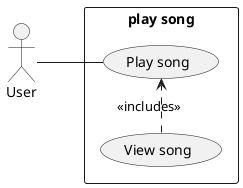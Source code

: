 @startuml uc_play_song

actor User

left to right direction

rectangle "play song"{
  usecase "Play song" as play_song

  usecase "View song" as view

  User -- play_song
  play_song <.left. view: <<includes>>
}

@enduml